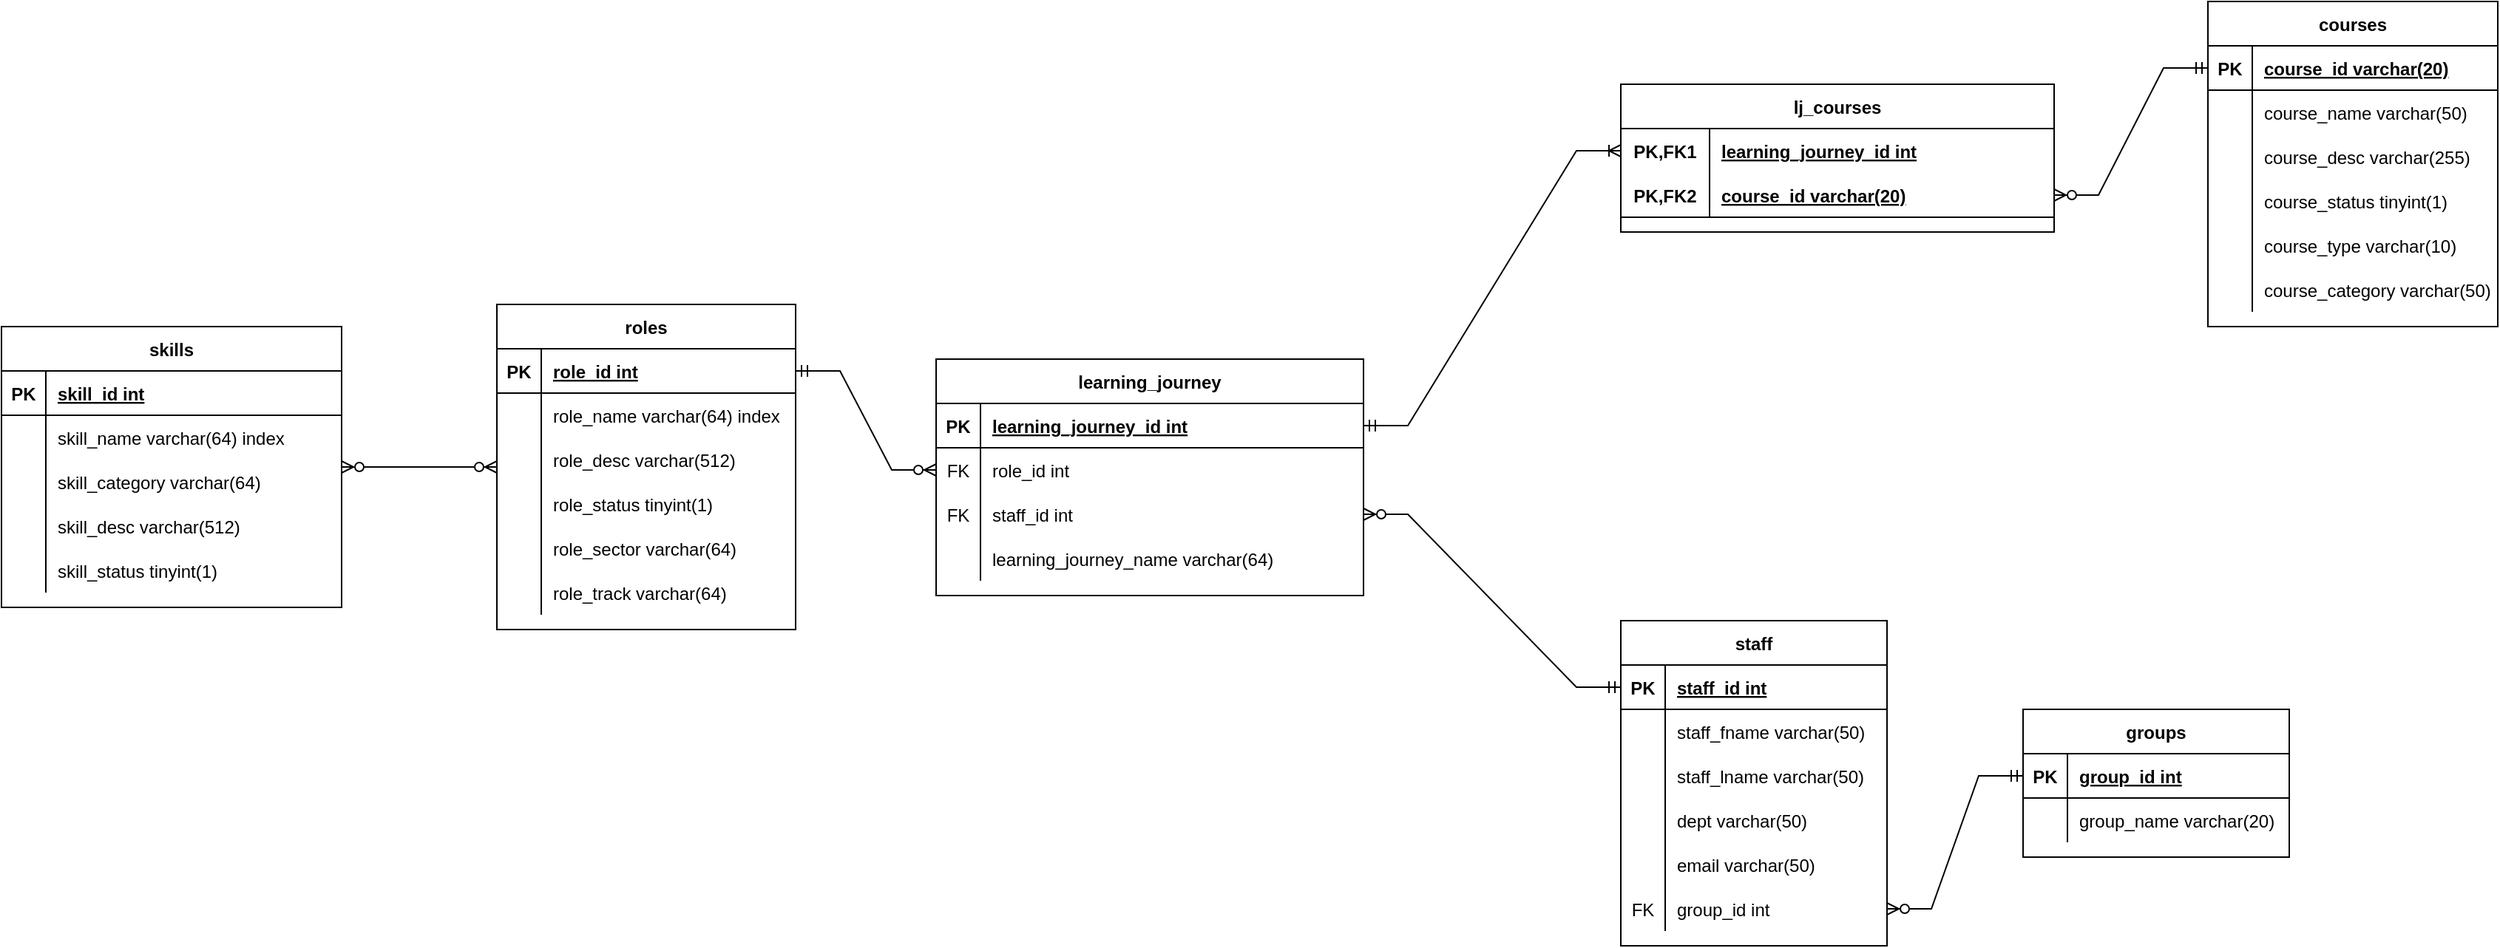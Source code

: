 <mxfile version="17.1.0" type="device"><diagram id="c9l2OR8muuAUWknQoqmP" name="Page-1"><mxGraphModel dx="1778" dy="993" grid="0" gridSize="10" guides="1" tooltips="1" connect="1" arrows="1" fold="1" page="1" pageScale="1" pageWidth="2339" pageHeight="3300" math="0" shadow="0"><root><mxCell id="0"/><mxCell id="1" parent="0"/><mxCell id="pBg2gK5NQ1nI0q90dAH0-18" value="skills" style="shape=table;startSize=30;container=1;collapsible=1;childLayout=tableLayout;fixedRows=1;rowLines=0;fontStyle=1;align=center;resizeLast=1;fontSize=12;" vertex="1" parent="1"><mxGeometry x="326" y="588" width="230" height="190" as="geometry"/></mxCell><mxCell id="pBg2gK5NQ1nI0q90dAH0-19" value="" style="shape=tableRow;horizontal=0;startSize=0;swimlaneHead=0;swimlaneBody=0;fillColor=none;collapsible=0;dropTarget=0;points=[[0,0.5],[1,0.5]];portConstraint=eastwest;top=0;left=0;right=0;bottom=1;fontSize=12;" vertex="1" parent="pBg2gK5NQ1nI0q90dAH0-18"><mxGeometry y="30" width="230" height="30" as="geometry"/></mxCell><mxCell id="pBg2gK5NQ1nI0q90dAH0-20" value="PK" style="shape=partialRectangle;connectable=0;fillColor=none;top=0;left=0;bottom=0;right=0;fontStyle=1;overflow=hidden;fontSize=12;" vertex="1" parent="pBg2gK5NQ1nI0q90dAH0-19"><mxGeometry width="30" height="30" as="geometry"><mxRectangle width="30" height="30" as="alternateBounds"/></mxGeometry></mxCell><mxCell id="pBg2gK5NQ1nI0q90dAH0-21" value="skill_id int" style="shape=partialRectangle;connectable=0;fillColor=none;top=0;left=0;bottom=0;right=0;align=left;spacingLeft=6;fontStyle=5;overflow=hidden;fontSize=12;" vertex="1" parent="pBg2gK5NQ1nI0q90dAH0-19"><mxGeometry x="30" width="200" height="30" as="geometry"><mxRectangle width="200" height="30" as="alternateBounds"/></mxGeometry></mxCell><mxCell id="pBg2gK5NQ1nI0q90dAH0-22" value="" style="shape=tableRow;horizontal=0;startSize=0;swimlaneHead=0;swimlaneBody=0;fillColor=none;collapsible=0;dropTarget=0;points=[[0,0.5],[1,0.5]];portConstraint=eastwest;top=0;left=0;right=0;bottom=0;fontSize=12;" vertex="1" parent="pBg2gK5NQ1nI0q90dAH0-18"><mxGeometry y="60" width="230" height="30" as="geometry"/></mxCell><mxCell id="pBg2gK5NQ1nI0q90dAH0-23" value="" style="shape=partialRectangle;connectable=0;fillColor=none;top=0;left=0;bottom=0;right=0;editable=1;overflow=hidden;fontSize=12;" vertex="1" parent="pBg2gK5NQ1nI0q90dAH0-22"><mxGeometry width="30" height="30" as="geometry"><mxRectangle width="30" height="30" as="alternateBounds"/></mxGeometry></mxCell><mxCell id="pBg2gK5NQ1nI0q90dAH0-24" value="skill_name varchar(64) index" style="shape=partialRectangle;connectable=0;fillColor=none;top=0;left=0;bottom=0;right=0;align=left;spacingLeft=6;overflow=hidden;fontSize=12;" vertex="1" parent="pBg2gK5NQ1nI0q90dAH0-22"><mxGeometry x="30" width="200" height="30" as="geometry"><mxRectangle width="200" height="30" as="alternateBounds"/></mxGeometry></mxCell><mxCell id="pBg2gK5NQ1nI0q90dAH0-25" value="" style="shape=tableRow;horizontal=0;startSize=0;swimlaneHead=0;swimlaneBody=0;fillColor=none;collapsible=0;dropTarget=0;points=[[0,0.5],[1,0.5]];portConstraint=eastwest;top=0;left=0;right=0;bottom=0;fontSize=12;" vertex="1" parent="pBg2gK5NQ1nI0q90dAH0-18"><mxGeometry y="90" width="230" height="30" as="geometry"/></mxCell><mxCell id="pBg2gK5NQ1nI0q90dAH0-26" value="" style="shape=partialRectangle;connectable=0;fillColor=none;top=0;left=0;bottom=0;right=0;editable=1;overflow=hidden;fontSize=12;" vertex="1" parent="pBg2gK5NQ1nI0q90dAH0-25"><mxGeometry width="30" height="30" as="geometry"><mxRectangle width="30" height="30" as="alternateBounds"/></mxGeometry></mxCell><mxCell id="pBg2gK5NQ1nI0q90dAH0-27" value="skill_category varchar(64)" style="shape=partialRectangle;connectable=0;fillColor=none;top=0;left=0;bottom=0;right=0;align=left;spacingLeft=6;overflow=hidden;fontSize=12;" vertex="1" parent="pBg2gK5NQ1nI0q90dAH0-25"><mxGeometry x="30" width="200" height="30" as="geometry"><mxRectangle width="200" height="30" as="alternateBounds"/></mxGeometry></mxCell><mxCell id="pBg2gK5NQ1nI0q90dAH0-31" value="" style="shape=tableRow;horizontal=0;startSize=0;swimlaneHead=0;swimlaneBody=0;fillColor=none;collapsible=0;dropTarget=0;points=[[0,0.5],[1,0.5]];portConstraint=eastwest;top=0;left=0;right=0;bottom=0;fontSize=12;" vertex="1" parent="pBg2gK5NQ1nI0q90dAH0-18"><mxGeometry y="120" width="230" height="30" as="geometry"/></mxCell><mxCell id="pBg2gK5NQ1nI0q90dAH0-32" value="" style="shape=partialRectangle;connectable=0;fillColor=none;top=0;left=0;bottom=0;right=0;editable=1;overflow=hidden;fontSize=12;" vertex="1" parent="pBg2gK5NQ1nI0q90dAH0-31"><mxGeometry width="30" height="30" as="geometry"><mxRectangle width="30" height="30" as="alternateBounds"/></mxGeometry></mxCell><mxCell id="pBg2gK5NQ1nI0q90dAH0-33" value="skill_desc varchar(512)" style="shape=partialRectangle;connectable=0;fillColor=none;top=0;left=0;bottom=0;right=0;align=left;spacingLeft=6;overflow=hidden;fontSize=12;" vertex="1" parent="pBg2gK5NQ1nI0q90dAH0-31"><mxGeometry x="30" width="200" height="30" as="geometry"><mxRectangle width="200" height="30" as="alternateBounds"/></mxGeometry></mxCell><mxCell id="pBg2gK5NQ1nI0q90dAH0-28" value="" style="shape=tableRow;horizontal=0;startSize=0;swimlaneHead=0;swimlaneBody=0;fillColor=none;collapsible=0;dropTarget=0;points=[[0,0.5],[1,0.5]];portConstraint=eastwest;top=0;left=0;right=0;bottom=0;fontSize=12;" vertex="1" parent="pBg2gK5NQ1nI0q90dAH0-18"><mxGeometry y="150" width="230" height="30" as="geometry"/></mxCell><mxCell id="pBg2gK5NQ1nI0q90dAH0-29" value="" style="shape=partialRectangle;connectable=0;fillColor=none;top=0;left=0;bottom=0;right=0;editable=1;overflow=hidden;fontSize=12;" vertex="1" parent="pBg2gK5NQ1nI0q90dAH0-28"><mxGeometry width="30" height="30" as="geometry"><mxRectangle width="30" height="30" as="alternateBounds"/></mxGeometry></mxCell><mxCell id="pBg2gK5NQ1nI0q90dAH0-30" value="skill_status tinyint(1)" style="shape=partialRectangle;connectable=0;fillColor=none;top=0;left=0;bottom=0;right=0;align=left;spacingLeft=6;overflow=hidden;fontSize=12;" vertex="1" parent="pBg2gK5NQ1nI0q90dAH0-28"><mxGeometry x="30" width="200" height="30" as="geometry"><mxRectangle width="200" height="30" as="alternateBounds"/></mxGeometry></mxCell><mxCell id="pBg2gK5NQ1nI0q90dAH0-34" value="roles" style="shape=table;startSize=30;container=1;collapsible=1;childLayout=tableLayout;fixedRows=1;rowLines=0;fontStyle=1;align=center;resizeLast=1;fontSize=12;" vertex="1" parent="1"><mxGeometry x="661" y="573" width="202" height="220" as="geometry"/></mxCell><mxCell id="pBg2gK5NQ1nI0q90dAH0-35" value="" style="shape=tableRow;horizontal=0;startSize=0;swimlaneHead=0;swimlaneBody=0;fillColor=none;collapsible=0;dropTarget=0;points=[[0,0.5],[1,0.5]];portConstraint=eastwest;top=0;left=0;right=0;bottom=1;fontSize=12;" vertex="1" parent="pBg2gK5NQ1nI0q90dAH0-34"><mxGeometry y="30" width="202" height="30" as="geometry"/></mxCell><mxCell id="pBg2gK5NQ1nI0q90dAH0-36" value="PK" style="shape=partialRectangle;connectable=0;fillColor=none;top=0;left=0;bottom=0;right=0;fontStyle=1;overflow=hidden;fontSize=12;" vertex="1" parent="pBg2gK5NQ1nI0q90dAH0-35"><mxGeometry width="30" height="30" as="geometry"><mxRectangle width="30" height="30" as="alternateBounds"/></mxGeometry></mxCell><mxCell id="pBg2gK5NQ1nI0q90dAH0-37" value="role_id int" style="shape=partialRectangle;connectable=0;fillColor=none;top=0;left=0;bottom=0;right=0;align=left;spacingLeft=6;fontStyle=5;overflow=hidden;fontSize=12;" vertex="1" parent="pBg2gK5NQ1nI0q90dAH0-35"><mxGeometry x="30" width="172" height="30" as="geometry"><mxRectangle width="172" height="30" as="alternateBounds"/></mxGeometry></mxCell><mxCell id="pBg2gK5NQ1nI0q90dAH0-38" value="" style="shape=tableRow;horizontal=0;startSize=0;swimlaneHead=0;swimlaneBody=0;fillColor=none;collapsible=0;dropTarget=0;points=[[0,0.5],[1,0.5]];portConstraint=eastwest;top=0;left=0;right=0;bottom=0;fontSize=12;" vertex="1" parent="pBg2gK5NQ1nI0q90dAH0-34"><mxGeometry y="60" width="202" height="30" as="geometry"/></mxCell><mxCell id="pBg2gK5NQ1nI0q90dAH0-39" value="" style="shape=partialRectangle;connectable=0;fillColor=none;top=0;left=0;bottom=0;right=0;editable=1;overflow=hidden;fontSize=12;" vertex="1" parent="pBg2gK5NQ1nI0q90dAH0-38"><mxGeometry width="30" height="30" as="geometry"><mxRectangle width="30" height="30" as="alternateBounds"/></mxGeometry></mxCell><mxCell id="pBg2gK5NQ1nI0q90dAH0-40" value="role_name varchar(64) index" style="shape=partialRectangle;connectable=0;fillColor=none;top=0;left=0;bottom=0;right=0;align=left;spacingLeft=6;overflow=hidden;fontSize=12;" vertex="1" parent="pBg2gK5NQ1nI0q90dAH0-38"><mxGeometry x="30" width="172" height="30" as="geometry"><mxRectangle width="172" height="30" as="alternateBounds"/></mxGeometry></mxCell><mxCell id="pBg2gK5NQ1nI0q90dAH0-41" value="" style="shape=tableRow;horizontal=0;startSize=0;swimlaneHead=0;swimlaneBody=0;fillColor=none;collapsible=0;dropTarget=0;points=[[0,0.5],[1,0.5]];portConstraint=eastwest;top=0;left=0;right=0;bottom=0;fontSize=12;" vertex="1" parent="pBg2gK5NQ1nI0q90dAH0-34"><mxGeometry y="90" width="202" height="30" as="geometry"/></mxCell><mxCell id="pBg2gK5NQ1nI0q90dAH0-42" value="" style="shape=partialRectangle;connectable=0;fillColor=none;top=0;left=0;bottom=0;right=0;editable=1;overflow=hidden;fontSize=12;" vertex="1" parent="pBg2gK5NQ1nI0q90dAH0-41"><mxGeometry width="30" height="30" as="geometry"><mxRectangle width="30" height="30" as="alternateBounds"/></mxGeometry></mxCell><mxCell id="pBg2gK5NQ1nI0q90dAH0-43" value="role_desc varchar(512)" style="shape=partialRectangle;connectable=0;fillColor=none;top=0;left=0;bottom=0;right=0;align=left;spacingLeft=6;overflow=hidden;fontSize=12;" vertex="1" parent="pBg2gK5NQ1nI0q90dAH0-41"><mxGeometry x="30" width="172" height="30" as="geometry"><mxRectangle width="172" height="30" as="alternateBounds"/></mxGeometry></mxCell><mxCell id="pBg2gK5NQ1nI0q90dAH0-44" value="" style="shape=tableRow;horizontal=0;startSize=0;swimlaneHead=0;swimlaneBody=0;fillColor=none;collapsible=0;dropTarget=0;points=[[0,0.5],[1,0.5]];portConstraint=eastwest;top=0;left=0;right=0;bottom=0;fontSize=12;" vertex="1" parent="pBg2gK5NQ1nI0q90dAH0-34"><mxGeometry y="120" width="202" height="30" as="geometry"/></mxCell><mxCell id="pBg2gK5NQ1nI0q90dAH0-45" value="" style="shape=partialRectangle;connectable=0;fillColor=none;top=0;left=0;bottom=0;right=0;editable=1;overflow=hidden;fontSize=12;" vertex="1" parent="pBg2gK5NQ1nI0q90dAH0-44"><mxGeometry width="30" height="30" as="geometry"><mxRectangle width="30" height="30" as="alternateBounds"/></mxGeometry></mxCell><mxCell id="pBg2gK5NQ1nI0q90dAH0-46" value="role_status tinyint(1)" style="shape=partialRectangle;connectable=0;fillColor=none;top=0;left=0;bottom=0;right=0;align=left;spacingLeft=6;overflow=hidden;fontSize=12;" vertex="1" parent="pBg2gK5NQ1nI0q90dAH0-44"><mxGeometry x="30" width="172" height="30" as="geometry"><mxRectangle width="172" height="30" as="alternateBounds"/></mxGeometry></mxCell><mxCell id="pBg2gK5NQ1nI0q90dAH0-47" value="" style="shape=tableRow;horizontal=0;startSize=0;swimlaneHead=0;swimlaneBody=0;fillColor=none;collapsible=0;dropTarget=0;points=[[0,0.5],[1,0.5]];portConstraint=eastwest;top=0;left=0;right=0;bottom=0;fontSize=12;" vertex="1" parent="pBg2gK5NQ1nI0q90dAH0-34"><mxGeometry y="150" width="202" height="30" as="geometry"/></mxCell><mxCell id="pBg2gK5NQ1nI0q90dAH0-48" value="" style="shape=partialRectangle;connectable=0;fillColor=none;top=0;left=0;bottom=0;right=0;editable=1;overflow=hidden;fontSize=12;" vertex="1" parent="pBg2gK5NQ1nI0q90dAH0-47"><mxGeometry width="30" height="30" as="geometry"><mxRectangle width="30" height="30" as="alternateBounds"/></mxGeometry></mxCell><mxCell id="pBg2gK5NQ1nI0q90dAH0-49" value="role_sector varchar(64)" style="shape=partialRectangle;connectable=0;fillColor=none;top=0;left=0;bottom=0;right=0;align=left;spacingLeft=6;overflow=hidden;fontSize=12;" vertex="1" parent="pBg2gK5NQ1nI0q90dAH0-47"><mxGeometry x="30" width="172" height="30" as="geometry"><mxRectangle width="172" height="30" as="alternateBounds"/></mxGeometry></mxCell><mxCell id="pBg2gK5NQ1nI0q90dAH0-53" value="" style="shape=tableRow;horizontal=0;startSize=0;swimlaneHead=0;swimlaneBody=0;fillColor=none;collapsible=0;dropTarget=0;points=[[0,0.5],[1,0.5]];portConstraint=eastwest;top=0;left=0;right=0;bottom=0;fontSize=12;" vertex="1" parent="pBg2gK5NQ1nI0q90dAH0-34"><mxGeometry y="180" width="202" height="30" as="geometry"/></mxCell><mxCell id="pBg2gK5NQ1nI0q90dAH0-54" value="" style="shape=partialRectangle;connectable=0;fillColor=none;top=0;left=0;bottom=0;right=0;editable=1;overflow=hidden;fontSize=12;" vertex="1" parent="pBg2gK5NQ1nI0q90dAH0-53"><mxGeometry width="30" height="30" as="geometry"><mxRectangle width="30" height="30" as="alternateBounds"/></mxGeometry></mxCell><mxCell id="pBg2gK5NQ1nI0q90dAH0-55" value="role_track varchar(64)" style="shape=partialRectangle;connectable=0;fillColor=none;top=0;left=0;bottom=0;right=0;align=left;spacingLeft=6;overflow=hidden;fontSize=12;" vertex="1" parent="pBg2gK5NQ1nI0q90dAH0-53"><mxGeometry x="30" width="172" height="30" as="geometry"><mxRectangle width="172" height="30" as="alternateBounds"/></mxGeometry></mxCell><mxCell id="pBg2gK5NQ1nI0q90dAH0-56" value="staff" style="shape=table;startSize=30;container=1;collapsible=1;childLayout=tableLayout;fixedRows=1;rowLines=0;fontStyle=1;align=center;resizeLast=1;fontSize=12;" vertex="1" parent="1"><mxGeometry x="1421" y="787" width="180" height="220" as="geometry"/></mxCell><mxCell id="pBg2gK5NQ1nI0q90dAH0-57" value="" style="shape=tableRow;horizontal=0;startSize=0;swimlaneHead=0;swimlaneBody=0;fillColor=none;collapsible=0;dropTarget=0;points=[[0,0.5],[1,0.5]];portConstraint=eastwest;top=0;left=0;right=0;bottom=1;fontSize=12;" vertex="1" parent="pBg2gK5NQ1nI0q90dAH0-56"><mxGeometry y="30" width="180" height="30" as="geometry"/></mxCell><mxCell id="pBg2gK5NQ1nI0q90dAH0-58" value="PK" style="shape=partialRectangle;connectable=0;fillColor=none;top=0;left=0;bottom=0;right=0;fontStyle=1;overflow=hidden;fontSize=12;" vertex="1" parent="pBg2gK5NQ1nI0q90dAH0-57"><mxGeometry width="30" height="30" as="geometry"><mxRectangle width="30" height="30" as="alternateBounds"/></mxGeometry></mxCell><mxCell id="pBg2gK5NQ1nI0q90dAH0-59" value="staff_id int" style="shape=partialRectangle;connectable=0;fillColor=none;top=0;left=0;bottom=0;right=0;align=left;spacingLeft=6;fontStyle=5;overflow=hidden;fontSize=12;" vertex="1" parent="pBg2gK5NQ1nI0q90dAH0-57"><mxGeometry x="30" width="150" height="30" as="geometry"><mxRectangle width="150" height="30" as="alternateBounds"/></mxGeometry></mxCell><mxCell id="pBg2gK5NQ1nI0q90dAH0-60" value="" style="shape=tableRow;horizontal=0;startSize=0;swimlaneHead=0;swimlaneBody=0;fillColor=none;collapsible=0;dropTarget=0;points=[[0,0.5],[1,0.5]];portConstraint=eastwest;top=0;left=0;right=0;bottom=0;fontSize=12;" vertex="1" parent="pBg2gK5NQ1nI0q90dAH0-56"><mxGeometry y="60" width="180" height="30" as="geometry"/></mxCell><mxCell id="pBg2gK5NQ1nI0q90dAH0-61" value="" style="shape=partialRectangle;connectable=0;fillColor=none;top=0;left=0;bottom=0;right=0;editable=1;overflow=hidden;fontSize=12;" vertex="1" parent="pBg2gK5NQ1nI0q90dAH0-60"><mxGeometry width="30" height="30" as="geometry"><mxRectangle width="30" height="30" as="alternateBounds"/></mxGeometry></mxCell><mxCell id="pBg2gK5NQ1nI0q90dAH0-62" value="staff_fname varchar(50)" style="shape=partialRectangle;connectable=0;fillColor=none;top=0;left=0;bottom=0;right=0;align=left;spacingLeft=6;overflow=hidden;fontSize=12;" vertex="1" parent="pBg2gK5NQ1nI0q90dAH0-60"><mxGeometry x="30" width="150" height="30" as="geometry"><mxRectangle width="150" height="30" as="alternateBounds"/></mxGeometry></mxCell><mxCell id="pBg2gK5NQ1nI0q90dAH0-63" value="" style="shape=tableRow;horizontal=0;startSize=0;swimlaneHead=0;swimlaneBody=0;fillColor=none;collapsible=0;dropTarget=0;points=[[0,0.5],[1,0.5]];portConstraint=eastwest;top=0;left=0;right=0;bottom=0;fontSize=12;" vertex="1" parent="pBg2gK5NQ1nI0q90dAH0-56"><mxGeometry y="90" width="180" height="30" as="geometry"/></mxCell><mxCell id="pBg2gK5NQ1nI0q90dAH0-64" value="" style="shape=partialRectangle;connectable=0;fillColor=none;top=0;left=0;bottom=0;right=0;editable=1;overflow=hidden;fontSize=12;" vertex="1" parent="pBg2gK5NQ1nI0q90dAH0-63"><mxGeometry width="30" height="30" as="geometry"><mxRectangle width="30" height="30" as="alternateBounds"/></mxGeometry></mxCell><mxCell id="pBg2gK5NQ1nI0q90dAH0-65" value="staff_lname varchar(50)" style="shape=partialRectangle;connectable=0;fillColor=none;top=0;left=0;bottom=0;right=0;align=left;spacingLeft=6;overflow=hidden;fontSize=12;" vertex="1" parent="pBg2gK5NQ1nI0q90dAH0-63"><mxGeometry x="30" width="150" height="30" as="geometry"><mxRectangle width="150" height="30" as="alternateBounds"/></mxGeometry></mxCell><mxCell id="pBg2gK5NQ1nI0q90dAH0-66" value="" style="shape=tableRow;horizontal=0;startSize=0;swimlaneHead=0;swimlaneBody=0;fillColor=none;collapsible=0;dropTarget=0;points=[[0,0.5],[1,0.5]];portConstraint=eastwest;top=0;left=0;right=0;bottom=0;fontSize=12;" vertex="1" parent="pBg2gK5NQ1nI0q90dAH0-56"><mxGeometry y="120" width="180" height="30" as="geometry"/></mxCell><mxCell id="pBg2gK5NQ1nI0q90dAH0-67" value="" style="shape=partialRectangle;connectable=0;fillColor=none;top=0;left=0;bottom=0;right=0;editable=1;overflow=hidden;fontSize=12;" vertex="1" parent="pBg2gK5NQ1nI0q90dAH0-66"><mxGeometry width="30" height="30" as="geometry"><mxRectangle width="30" height="30" as="alternateBounds"/></mxGeometry></mxCell><mxCell id="pBg2gK5NQ1nI0q90dAH0-68" value="dept varchar(50)" style="shape=partialRectangle;connectable=0;fillColor=none;top=0;left=0;bottom=0;right=0;align=left;spacingLeft=6;overflow=hidden;fontSize=12;" vertex="1" parent="pBg2gK5NQ1nI0q90dAH0-66"><mxGeometry x="30" width="150" height="30" as="geometry"><mxRectangle width="150" height="30" as="alternateBounds"/></mxGeometry></mxCell><mxCell id="pBg2gK5NQ1nI0q90dAH0-69" value="" style="shape=tableRow;horizontal=0;startSize=0;swimlaneHead=0;swimlaneBody=0;fillColor=none;collapsible=0;dropTarget=0;points=[[0,0.5],[1,0.5]];portConstraint=eastwest;top=0;left=0;right=0;bottom=0;fontSize=12;" vertex="1" parent="pBg2gK5NQ1nI0q90dAH0-56"><mxGeometry y="150" width="180" height="30" as="geometry"/></mxCell><mxCell id="pBg2gK5NQ1nI0q90dAH0-70" value="" style="shape=partialRectangle;connectable=0;fillColor=none;top=0;left=0;bottom=0;right=0;editable=1;overflow=hidden;fontSize=12;" vertex="1" parent="pBg2gK5NQ1nI0q90dAH0-69"><mxGeometry width="30" height="30" as="geometry"><mxRectangle width="30" height="30" as="alternateBounds"/></mxGeometry></mxCell><mxCell id="pBg2gK5NQ1nI0q90dAH0-71" value="email varchar(50)" style="shape=partialRectangle;connectable=0;fillColor=none;top=0;left=0;bottom=0;right=0;align=left;spacingLeft=6;overflow=hidden;fontSize=12;" vertex="1" parent="pBg2gK5NQ1nI0q90dAH0-69"><mxGeometry x="30" width="150" height="30" as="geometry"><mxRectangle width="150" height="30" as="alternateBounds"/></mxGeometry></mxCell><mxCell id="pBg2gK5NQ1nI0q90dAH0-91" value="" style="shape=tableRow;horizontal=0;startSize=0;swimlaneHead=0;swimlaneBody=0;fillColor=none;collapsible=0;dropTarget=0;points=[[0,0.5],[1,0.5]];portConstraint=eastwest;top=0;left=0;right=0;bottom=0;fontSize=12;" vertex="1" parent="pBg2gK5NQ1nI0q90dAH0-56"><mxGeometry y="180" width="180" height="30" as="geometry"/></mxCell><mxCell id="pBg2gK5NQ1nI0q90dAH0-92" value="FK" style="shape=partialRectangle;connectable=0;fillColor=none;top=0;left=0;bottom=0;right=0;fontStyle=0;overflow=hidden;fontSize=12;" vertex="1" parent="pBg2gK5NQ1nI0q90dAH0-91"><mxGeometry width="30" height="30" as="geometry"><mxRectangle width="30" height="30" as="alternateBounds"/></mxGeometry></mxCell><mxCell id="pBg2gK5NQ1nI0q90dAH0-93" value="group_id int" style="shape=partialRectangle;connectable=0;fillColor=none;top=0;left=0;bottom=0;right=0;align=left;spacingLeft=6;fontStyle=0;overflow=hidden;fontSize=12;" vertex="1" parent="pBg2gK5NQ1nI0q90dAH0-91"><mxGeometry x="30" width="150" height="30" as="geometry"><mxRectangle width="150" height="30" as="alternateBounds"/></mxGeometry></mxCell><mxCell id="pBg2gK5NQ1nI0q90dAH0-72" value="courses" style="shape=table;startSize=30;container=1;collapsible=1;childLayout=tableLayout;fixedRows=1;rowLines=0;fontStyle=1;align=center;resizeLast=1;fontSize=12;" vertex="1" parent="1"><mxGeometry x="1818" y="368" width="196" height="220" as="geometry"/></mxCell><mxCell id="pBg2gK5NQ1nI0q90dAH0-73" value="" style="shape=tableRow;horizontal=0;startSize=0;swimlaneHead=0;swimlaneBody=0;fillColor=none;collapsible=0;dropTarget=0;points=[[0,0.5],[1,0.5]];portConstraint=eastwest;top=0;left=0;right=0;bottom=1;fontSize=12;" vertex="1" parent="pBg2gK5NQ1nI0q90dAH0-72"><mxGeometry y="30" width="196" height="30" as="geometry"/></mxCell><mxCell id="pBg2gK5NQ1nI0q90dAH0-74" value="PK" style="shape=partialRectangle;connectable=0;fillColor=none;top=0;left=0;bottom=0;right=0;fontStyle=1;overflow=hidden;fontSize=12;" vertex="1" parent="pBg2gK5NQ1nI0q90dAH0-73"><mxGeometry width="30" height="30" as="geometry"><mxRectangle width="30" height="30" as="alternateBounds"/></mxGeometry></mxCell><mxCell id="pBg2gK5NQ1nI0q90dAH0-75" value="course_id varchar(20)" style="shape=partialRectangle;connectable=0;fillColor=none;top=0;left=0;bottom=0;right=0;align=left;spacingLeft=6;fontStyle=5;overflow=hidden;fontSize=12;" vertex="1" parent="pBg2gK5NQ1nI0q90dAH0-73"><mxGeometry x="30" width="166" height="30" as="geometry"><mxRectangle width="166" height="30" as="alternateBounds"/></mxGeometry></mxCell><mxCell id="pBg2gK5NQ1nI0q90dAH0-76" value="" style="shape=tableRow;horizontal=0;startSize=0;swimlaneHead=0;swimlaneBody=0;fillColor=none;collapsible=0;dropTarget=0;points=[[0,0.5],[1,0.5]];portConstraint=eastwest;top=0;left=0;right=0;bottom=0;fontSize=12;" vertex="1" parent="pBg2gK5NQ1nI0q90dAH0-72"><mxGeometry y="60" width="196" height="30" as="geometry"/></mxCell><mxCell id="pBg2gK5NQ1nI0q90dAH0-77" value="" style="shape=partialRectangle;connectable=0;fillColor=none;top=0;left=0;bottom=0;right=0;editable=1;overflow=hidden;fontSize=12;" vertex="1" parent="pBg2gK5NQ1nI0q90dAH0-76"><mxGeometry width="30" height="30" as="geometry"><mxRectangle width="30" height="30" as="alternateBounds"/></mxGeometry></mxCell><mxCell id="pBg2gK5NQ1nI0q90dAH0-78" value="course_name varchar(50)" style="shape=partialRectangle;connectable=0;fillColor=none;top=0;left=0;bottom=0;right=0;align=left;spacingLeft=6;overflow=hidden;fontSize=12;" vertex="1" parent="pBg2gK5NQ1nI0q90dAH0-76"><mxGeometry x="30" width="166" height="30" as="geometry"><mxRectangle width="166" height="30" as="alternateBounds"/></mxGeometry></mxCell><mxCell id="pBg2gK5NQ1nI0q90dAH0-79" value="" style="shape=tableRow;horizontal=0;startSize=0;swimlaneHead=0;swimlaneBody=0;fillColor=none;collapsible=0;dropTarget=0;points=[[0,0.5],[1,0.5]];portConstraint=eastwest;top=0;left=0;right=0;bottom=0;fontSize=12;" vertex="1" parent="pBg2gK5NQ1nI0q90dAH0-72"><mxGeometry y="90" width="196" height="30" as="geometry"/></mxCell><mxCell id="pBg2gK5NQ1nI0q90dAH0-80" value="" style="shape=partialRectangle;connectable=0;fillColor=none;top=0;left=0;bottom=0;right=0;editable=1;overflow=hidden;fontSize=12;" vertex="1" parent="pBg2gK5NQ1nI0q90dAH0-79"><mxGeometry width="30" height="30" as="geometry"><mxRectangle width="30" height="30" as="alternateBounds"/></mxGeometry></mxCell><mxCell id="pBg2gK5NQ1nI0q90dAH0-81" value="course_desc varchar(255)" style="shape=partialRectangle;connectable=0;fillColor=none;top=0;left=0;bottom=0;right=0;align=left;spacingLeft=6;overflow=hidden;fontSize=12;" vertex="1" parent="pBg2gK5NQ1nI0q90dAH0-79"><mxGeometry x="30" width="166" height="30" as="geometry"><mxRectangle width="166" height="30" as="alternateBounds"/></mxGeometry></mxCell><mxCell id="pBg2gK5NQ1nI0q90dAH0-82" value="" style="shape=tableRow;horizontal=0;startSize=0;swimlaneHead=0;swimlaneBody=0;fillColor=none;collapsible=0;dropTarget=0;points=[[0,0.5],[1,0.5]];portConstraint=eastwest;top=0;left=0;right=0;bottom=0;fontSize=12;" vertex="1" parent="pBg2gK5NQ1nI0q90dAH0-72"><mxGeometry y="120" width="196" height="30" as="geometry"/></mxCell><mxCell id="pBg2gK5NQ1nI0q90dAH0-83" value="" style="shape=partialRectangle;connectable=0;fillColor=none;top=0;left=0;bottom=0;right=0;editable=1;overflow=hidden;fontSize=12;" vertex="1" parent="pBg2gK5NQ1nI0q90dAH0-82"><mxGeometry width="30" height="30" as="geometry"><mxRectangle width="30" height="30" as="alternateBounds"/></mxGeometry></mxCell><mxCell id="pBg2gK5NQ1nI0q90dAH0-84" value="course_status tinyint(1)" style="shape=partialRectangle;connectable=0;fillColor=none;top=0;left=0;bottom=0;right=0;align=left;spacingLeft=6;overflow=hidden;fontSize=12;" vertex="1" parent="pBg2gK5NQ1nI0q90dAH0-82"><mxGeometry x="30" width="166" height="30" as="geometry"><mxRectangle width="166" height="30" as="alternateBounds"/></mxGeometry></mxCell><mxCell id="pBg2gK5NQ1nI0q90dAH0-85" value="" style="shape=tableRow;horizontal=0;startSize=0;swimlaneHead=0;swimlaneBody=0;fillColor=none;collapsible=0;dropTarget=0;points=[[0,0.5],[1,0.5]];portConstraint=eastwest;top=0;left=0;right=0;bottom=0;fontSize=12;" vertex="1" parent="pBg2gK5NQ1nI0q90dAH0-72"><mxGeometry y="150" width="196" height="30" as="geometry"/></mxCell><mxCell id="pBg2gK5NQ1nI0q90dAH0-86" value="" style="shape=partialRectangle;connectable=0;fillColor=none;top=0;left=0;bottom=0;right=0;editable=1;overflow=hidden;fontSize=12;" vertex="1" parent="pBg2gK5NQ1nI0q90dAH0-85"><mxGeometry width="30" height="30" as="geometry"><mxRectangle width="30" height="30" as="alternateBounds"/></mxGeometry></mxCell><mxCell id="pBg2gK5NQ1nI0q90dAH0-87" value="course_type varchar(10)" style="shape=partialRectangle;connectable=0;fillColor=none;top=0;left=0;bottom=0;right=0;align=left;spacingLeft=6;overflow=hidden;fontSize=12;" vertex="1" parent="pBg2gK5NQ1nI0q90dAH0-85"><mxGeometry x="30" width="166" height="30" as="geometry"><mxRectangle width="166" height="30" as="alternateBounds"/></mxGeometry></mxCell><mxCell id="pBg2gK5NQ1nI0q90dAH0-88" value="" style="shape=tableRow;horizontal=0;startSize=0;swimlaneHead=0;swimlaneBody=0;fillColor=none;collapsible=0;dropTarget=0;points=[[0,0.5],[1,0.5]];portConstraint=eastwest;top=0;left=0;right=0;bottom=0;fontSize=12;" vertex="1" parent="pBg2gK5NQ1nI0q90dAH0-72"><mxGeometry y="180" width="196" height="30" as="geometry"/></mxCell><mxCell id="pBg2gK5NQ1nI0q90dAH0-89" value="" style="shape=partialRectangle;connectable=0;fillColor=none;top=0;left=0;bottom=0;right=0;editable=1;overflow=hidden;fontSize=12;" vertex="1" parent="pBg2gK5NQ1nI0q90dAH0-88"><mxGeometry width="30" height="30" as="geometry"><mxRectangle width="30" height="30" as="alternateBounds"/></mxGeometry></mxCell><mxCell id="pBg2gK5NQ1nI0q90dAH0-90" value="course_category varchar(50)" style="shape=partialRectangle;connectable=0;fillColor=none;top=0;left=0;bottom=0;right=0;align=left;spacingLeft=6;overflow=hidden;fontSize=12;" vertex="1" parent="pBg2gK5NQ1nI0q90dAH0-88"><mxGeometry x="30" width="166" height="30" as="geometry"><mxRectangle width="166" height="30" as="alternateBounds"/></mxGeometry></mxCell><mxCell id="pBg2gK5NQ1nI0q90dAH0-94" value="groups" style="shape=table;startSize=30;container=1;collapsible=1;childLayout=tableLayout;fixedRows=1;rowLines=0;fontStyle=1;align=center;resizeLast=1;fontSize=12;" vertex="1" parent="1"><mxGeometry x="1693" y="847" width="180" height="100" as="geometry"/></mxCell><mxCell id="pBg2gK5NQ1nI0q90dAH0-95" value="" style="shape=tableRow;horizontal=0;startSize=0;swimlaneHead=0;swimlaneBody=0;fillColor=none;collapsible=0;dropTarget=0;points=[[0,0.5],[1,0.5]];portConstraint=eastwest;top=0;left=0;right=0;bottom=1;fontSize=12;" vertex="1" parent="pBg2gK5NQ1nI0q90dAH0-94"><mxGeometry y="30" width="180" height="30" as="geometry"/></mxCell><mxCell id="pBg2gK5NQ1nI0q90dAH0-96" value="PK" style="shape=partialRectangle;connectable=0;fillColor=none;top=0;left=0;bottom=0;right=0;fontStyle=1;overflow=hidden;fontSize=12;" vertex="1" parent="pBg2gK5NQ1nI0q90dAH0-95"><mxGeometry width="30" height="30" as="geometry"><mxRectangle width="30" height="30" as="alternateBounds"/></mxGeometry></mxCell><mxCell id="pBg2gK5NQ1nI0q90dAH0-97" value="group_id int" style="shape=partialRectangle;connectable=0;fillColor=none;top=0;left=0;bottom=0;right=0;align=left;spacingLeft=6;fontStyle=5;overflow=hidden;fontSize=12;" vertex="1" parent="pBg2gK5NQ1nI0q90dAH0-95"><mxGeometry x="30" width="150" height="30" as="geometry"><mxRectangle width="150" height="30" as="alternateBounds"/></mxGeometry></mxCell><mxCell id="pBg2gK5NQ1nI0q90dAH0-98" value="" style="shape=tableRow;horizontal=0;startSize=0;swimlaneHead=0;swimlaneBody=0;fillColor=none;collapsible=0;dropTarget=0;points=[[0,0.5],[1,0.5]];portConstraint=eastwest;top=0;left=0;right=0;bottom=0;fontSize=12;" vertex="1" parent="pBg2gK5NQ1nI0q90dAH0-94"><mxGeometry y="60" width="180" height="30" as="geometry"/></mxCell><mxCell id="pBg2gK5NQ1nI0q90dAH0-99" value="" style="shape=partialRectangle;connectable=0;fillColor=none;top=0;left=0;bottom=0;right=0;editable=1;overflow=hidden;fontSize=12;" vertex="1" parent="pBg2gK5NQ1nI0q90dAH0-98"><mxGeometry width="30" height="30" as="geometry"><mxRectangle width="30" height="30" as="alternateBounds"/></mxGeometry></mxCell><mxCell id="pBg2gK5NQ1nI0q90dAH0-100" value="group_name varchar(20)" style="shape=partialRectangle;connectable=0;fillColor=none;top=0;left=0;bottom=0;right=0;align=left;spacingLeft=6;overflow=hidden;fontSize=12;" vertex="1" parent="pBg2gK5NQ1nI0q90dAH0-98"><mxGeometry x="30" width="150" height="30" as="geometry"><mxRectangle width="150" height="30" as="alternateBounds"/></mxGeometry></mxCell><mxCell id="pBg2gK5NQ1nI0q90dAH0-112" value="" style="edgeStyle=entityRelationEdgeStyle;fontSize=12;html=1;endArrow=ERzeroToMany;startArrow=ERmandOne;rounded=0;" edge="1" parent="1" source="pBg2gK5NQ1nI0q90dAH0-95" target="pBg2gK5NQ1nI0q90dAH0-91"><mxGeometry width="100" height="100" relative="1" as="geometry"><mxPoint x="1163" y="2050" as="sourcePoint"/><mxPoint x="1263" y="1950" as="targetPoint"/></mxGeometry></mxCell><mxCell id="pBg2gK5NQ1nI0q90dAH0-115" value="" style="edgeStyle=entityRelationEdgeStyle;fontSize=12;html=1;endArrow=ERzeroToMany;endFill=1;startArrow=ERzeroToMany;rounded=0;" edge="1" parent="1" source="pBg2gK5NQ1nI0q90dAH0-18" target="pBg2gK5NQ1nI0q90dAH0-34"><mxGeometry width="100" height="100" relative="1" as="geometry"><mxPoint x="527" y="1801" as="sourcePoint"/><mxPoint x="373" y="2060" as="targetPoint"/></mxGeometry></mxCell><mxCell id="pBg2gK5NQ1nI0q90dAH0-116" value="learning_journey" style="shape=table;startSize=30;container=1;collapsible=1;childLayout=tableLayout;fixedRows=1;rowLines=0;fontStyle=1;align=center;resizeLast=1;fontSize=12;" vertex="1" parent="1"><mxGeometry x="958" y="610" width="289" height="160" as="geometry"/></mxCell><mxCell id="pBg2gK5NQ1nI0q90dAH0-117" value="" style="shape=tableRow;horizontal=0;startSize=0;swimlaneHead=0;swimlaneBody=0;fillColor=none;collapsible=0;dropTarget=0;points=[[0,0.5],[1,0.5]];portConstraint=eastwest;top=0;left=0;right=0;bottom=1;fontSize=12;" vertex="1" parent="pBg2gK5NQ1nI0q90dAH0-116"><mxGeometry y="30" width="289" height="30" as="geometry"/></mxCell><mxCell id="pBg2gK5NQ1nI0q90dAH0-118" value="PK" style="shape=partialRectangle;connectable=0;fillColor=none;top=0;left=0;bottom=0;right=0;fontStyle=1;overflow=hidden;fontSize=12;" vertex="1" parent="pBg2gK5NQ1nI0q90dAH0-117"><mxGeometry width="30" height="30" as="geometry"><mxRectangle width="30" height="30" as="alternateBounds"/></mxGeometry></mxCell><mxCell id="pBg2gK5NQ1nI0q90dAH0-119" value="learning_journey_id int" style="shape=partialRectangle;connectable=0;fillColor=none;top=0;left=0;bottom=0;right=0;align=left;spacingLeft=6;fontStyle=5;overflow=hidden;fontSize=12;" vertex="1" parent="pBg2gK5NQ1nI0q90dAH0-117"><mxGeometry x="30" width="259" height="30" as="geometry"><mxRectangle width="259" height="30" as="alternateBounds"/></mxGeometry></mxCell><mxCell id="pBg2gK5NQ1nI0q90dAH0-136" value="" style="shape=tableRow;horizontal=0;startSize=0;swimlaneHead=0;swimlaneBody=0;fillColor=none;collapsible=0;dropTarget=0;points=[[0,0.5],[1,0.5]];portConstraint=eastwest;top=0;left=0;right=0;bottom=0;fontSize=12;" vertex="1" parent="pBg2gK5NQ1nI0q90dAH0-116"><mxGeometry y="60" width="289" height="30" as="geometry"/></mxCell><mxCell id="pBg2gK5NQ1nI0q90dAH0-137" value="FK" style="shape=partialRectangle;connectable=0;fillColor=none;top=0;left=0;bottom=0;right=0;fontStyle=0;overflow=hidden;fontSize=12;" vertex="1" parent="pBg2gK5NQ1nI0q90dAH0-136"><mxGeometry width="30" height="30" as="geometry"><mxRectangle width="30" height="30" as="alternateBounds"/></mxGeometry></mxCell><mxCell id="pBg2gK5NQ1nI0q90dAH0-138" value="role_id int" style="shape=partialRectangle;connectable=0;fillColor=none;top=0;left=0;bottom=0;right=0;align=left;spacingLeft=6;fontStyle=0;overflow=hidden;fontSize=12;" vertex="1" parent="pBg2gK5NQ1nI0q90dAH0-136"><mxGeometry x="30" width="259" height="30" as="geometry"><mxRectangle width="259" height="30" as="alternateBounds"/></mxGeometry></mxCell><mxCell id="pBg2gK5NQ1nI0q90dAH0-132" value="" style="shape=tableRow;horizontal=0;startSize=0;swimlaneHead=0;swimlaneBody=0;fillColor=none;collapsible=0;dropTarget=0;points=[[0,0.5],[1,0.5]];portConstraint=eastwest;top=0;left=0;right=0;bottom=0;fontSize=12;" vertex="1" parent="pBg2gK5NQ1nI0q90dAH0-116"><mxGeometry y="90" width="289" height="30" as="geometry"/></mxCell><mxCell id="pBg2gK5NQ1nI0q90dAH0-133" value="FK" style="shape=partialRectangle;connectable=0;fillColor=none;top=0;left=0;bottom=0;right=0;fontStyle=0;overflow=hidden;fontSize=12;" vertex="1" parent="pBg2gK5NQ1nI0q90dAH0-132"><mxGeometry width="30" height="30" as="geometry"><mxRectangle width="30" height="30" as="alternateBounds"/></mxGeometry></mxCell><mxCell id="pBg2gK5NQ1nI0q90dAH0-134" value="staff_id int" style="shape=partialRectangle;connectable=0;fillColor=none;top=0;left=0;bottom=0;right=0;align=left;spacingLeft=6;fontStyle=0;overflow=hidden;fontSize=12;" vertex="1" parent="pBg2gK5NQ1nI0q90dAH0-132"><mxGeometry x="30" width="259" height="30" as="geometry"><mxRectangle width="259" height="30" as="alternateBounds"/></mxGeometry></mxCell><mxCell id="pBg2gK5NQ1nI0q90dAH0-178" style="edgeStyle=orthogonalEdgeStyle;rounded=0;orthogonalLoop=1;jettySize=auto;html=1;exitX=1;exitY=0.5;exitDx=0;exitDy=0;fontSize=12;" edge="1" parent="pBg2gK5NQ1nI0q90dAH0-116" source="pBg2gK5NQ1nI0q90dAH0-117" target="pBg2gK5NQ1nI0q90dAH0-117"><mxGeometry relative="1" as="geometry"/></mxCell><mxCell id="pBg2gK5NQ1nI0q90dAH0-120" value="" style="shape=tableRow;horizontal=0;startSize=0;swimlaneHead=0;swimlaneBody=0;fillColor=none;collapsible=0;dropTarget=0;points=[[0,0.5],[1,0.5]];portConstraint=eastwest;top=0;left=0;right=0;bottom=0;fontSize=12;" vertex="1" parent="pBg2gK5NQ1nI0q90dAH0-116"><mxGeometry y="120" width="289" height="30" as="geometry"/></mxCell><mxCell id="pBg2gK5NQ1nI0q90dAH0-121" value="" style="shape=partialRectangle;connectable=0;fillColor=none;top=0;left=0;bottom=0;right=0;editable=1;overflow=hidden;fontSize=12;" vertex="1" parent="pBg2gK5NQ1nI0q90dAH0-120"><mxGeometry width="30" height="30" as="geometry"><mxRectangle width="30" height="30" as="alternateBounds"/></mxGeometry></mxCell><mxCell id="pBg2gK5NQ1nI0q90dAH0-122" value="learning_journey_name varchar(64)" style="shape=partialRectangle;connectable=0;fillColor=none;top=0;left=0;bottom=0;right=0;align=left;spacingLeft=6;overflow=hidden;fontSize=12;" vertex="1" parent="pBg2gK5NQ1nI0q90dAH0-120"><mxGeometry x="30" width="259" height="30" as="geometry"><mxRectangle width="259" height="30" as="alternateBounds"/></mxGeometry></mxCell><mxCell id="pBg2gK5NQ1nI0q90dAH0-135" value="" style="edgeStyle=entityRelationEdgeStyle;fontSize=12;html=1;endArrow=ERzeroToMany;startArrow=ERmandOne;rounded=0;" edge="1" parent="1" source="pBg2gK5NQ1nI0q90dAH0-57" target="pBg2gK5NQ1nI0q90dAH0-132"><mxGeometry width="100" height="100" relative="1" as="geometry"><mxPoint x="1266" y="1733" as="sourcePoint"/><mxPoint x="1189" y="1883" as="targetPoint"/></mxGeometry></mxCell><mxCell id="pBg2gK5NQ1nI0q90dAH0-139" value="" style="edgeStyle=entityRelationEdgeStyle;fontSize=12;html=1;endArrow=ERzeroToMany;startArrow=ERmandOne;rounded=0;" edge="1" parent="1" source="pBg2gK5NQ1nI0q90dAH0-35" target="pBg2gK5NQ1nI0q90dAH0-136"><mxGeometry width="100" height="100" relative="1" as="geometry"><mxPoint x="1189" y="1733" as="sourcePoint"/><mxPoint x="682" y="1574" as="targetPoint"/></mxGeometry></mxCell><mxCell id="pBg2gK5NQ1nI0q90dAH0-162" value="lj_courses" style="shape=table;startSize=30;container=1;collapsible=1;childLayout=tableLayout;fixedRows=1;rowLines=0;fontStyle=1;align=center;resizeLast=1;fontSize=12;" vertex="1" parent="1"><mxGeometry x="1421" y="424" width="293" height="100" as="geometry"/></mxCell><mxCell id="pBg2gK5NQ1nI0q90dAH0-163" value="" style="shape=tableRow;horizontal=0;startSize=0;swimlaneHead=0;swimlaneBody=0;fillColor=none;collapsible=0;dropTarget=0;points=[[0,0.5],[1,0.5]];portConstraint=eastwest;top=0;left=0;right=0;bottom=0;fontSize=12;" vertex="1" parent="pBg2gK5NQ1nI0q90dAH0-162"><mxGeometry y="30" width="293" height="30" as="geometry"/></mxCell><mxCell id="pBg2gK5NQ1nI0q90dAH0-164" value="PK,FK1" style="shape=partialRectangle;connectable=0;fillColor=none;top=0;left=0;bottom=0;right=0;fontStyle=1;overflow=hidden;fontSize=12;" vertex="1" parent="pBg2gK5NQ1nI0q90dAH0-163"><mxGeometry width="60" height="30" as="geometry"><mxRectangle width="60" height="30" as="alternateBounds"/></mxGeometry></mxCell><mxCell id="pBg2gK5NQ1nI0q90dAH0-165" value="learning_journey_id int" style="shape=partialRectangle;connectable=0;fillColor=none;top=0;left=0;bottom=0;right=0;align=left;spacingLeft=6;fontStyle=5;overflow=hidden;fontSize=12;" vertex="1" parent="pBg2gK5NQ1nI0q90dAH0-163"><mxGeometry x="60" width="233" height="30" as="geometry"><mxRectangle width="233" height="30" as="alternateBounds"/></mxGeometry></mxCell><mxCell id="pBg2gK5NQ1nI0q90dAH0-166" value="" style="shape=tableRow;horizontal=0;startSize=0;swimlaneHead=0;swimlaneBody=0;fillColor=none;collapsible=0;dropTarget=0;points=[[0,0.5],[1,0.5]];portConstraint=eastwest;top=0;left=0;right=0;bottom=1;fontSize=12;" vertex="1" parent="pBg2gK5NQ1nI0q90dAH0-162"><mxGeometry y="60" width="293" height="30" as="geometry"/></mxCell><mxCell id="pBg2gK5NQ1nI0q90dAH0-167" value="PK,FK2" style="shape=partialRectangle;connectable=0;fillColor=none;top=0;left=0;bottom=0;right=0;fontStyle=1;overflow=hidden;fontSize=12;" vertex="1" parent="pBg2gK5NQ1nI0q90dAH0-166"><mxGeometry width="60" height="30" as="geometry"><mxRectangle width="60" height="30" as="alternateBounds"/></mxGeometry></mxCell><mxCell id="pBg2gK5NQ1nI0q90dAH0-168" value="course_id varchar(20)" style="shape=partialRectangle;connectable=0;fillColor=none;top=0;left=0;bottom=0;right=0;align=left;spacingLeft=6;fontStyle=5;overflow=hidden;fontSize=12;" vertex="1" parent="pBg2gK5NQ1nI0q90dAH0-166"><mxGeometry x="60" width="233" height="30" as="geometry"><mxRectangle width="233" height="30" as="alternateBounds"/></mxGeometry></mxCell><mxCell id="pBg2gK5NQ1nI0q90dAH0-175" value="" style="edgeStyle=entityRelationEdgeStyle;fontSize=12;html=1;endArrow=ERzeroToMany;startArrow=ERmandOne;rounded=0;" edge="1" parent="1" source="pBg2gK5NQ1nI0q90dAH0-73" target="pBg2gK5NQ1nI0q90dAH0-166"><mxGeometry width="100" height="100" relative="1" as="geometry"><mxPoint x="1242" y="1360" as="sourcePoint"/><mxPoint x="1342" y="1260" as="targetPoint"/></mxGeometry></mxCell><mxCell id="pBg2gK5NQ1nI0q90dAH0-177" value="" style="edgeStyle=entityRelationEdgeStyle;fontSize=12;html=1;endArrow=ERoneToMany;startArrow=ERmandOne;rounded=0;" edge="1" parent="1" source="pBg2gK5NQ1nI0q90dAH0-117" target="pBg2gK5NQ1nI0q90dAH0-163"><mxGeometry width="100" height="100" relative="1" as="geometry"><mxPoint x="552" y="1538" as="sourcePoint"/><mxPoint x="652" y="1438" as="targetPoint"/></mxGeometry></mxCell></root></mxGraphModel></diagram></mxfile>